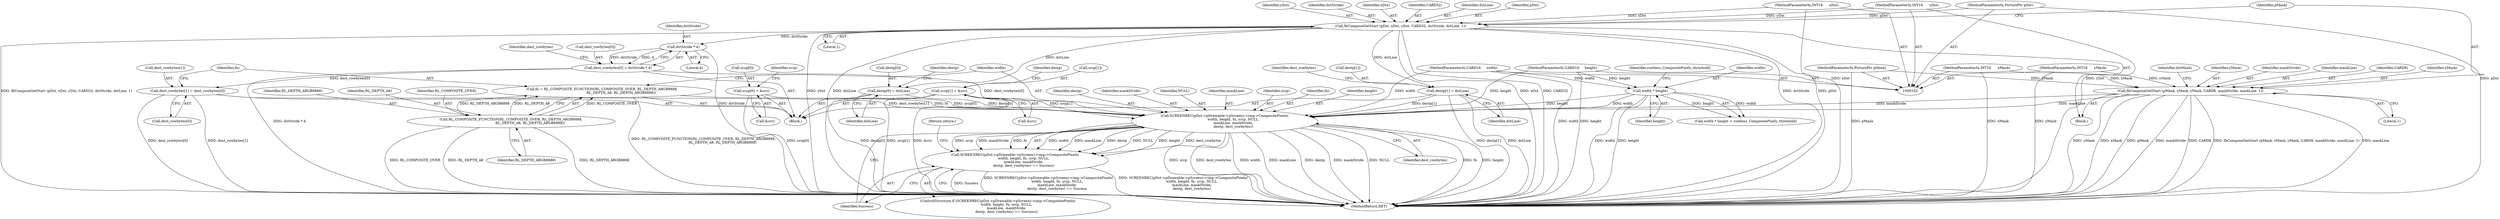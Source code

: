 digraph "0_xserver_d2f813f7db157fc83abc4b3726821c36ee7e40b1_2@pointer" {
"1000247" [label="(Call,SCREENREC(pDst->pDrawable->pScreen)->imp->CompositePixels(\n                width, height, fn, srcp, NULL,\n                maskLine, maskStride,\n                destp, dest_rowbytes))"];
"1000183" [label="(Call,width * height)"];
"1000113" [label="(MethodParameterIn,CARD16     width)"];
"1000114" [label="(MethodParameterIn,CARD16     height)"];
"1000238" [label="(Call,fn = RL_COMPOSITE_FUNCTION(RL_COMPOSITE_OVER, RL_DEPTH_ARGB8888,\n                                   RL_DEPTH_A8, RL_DEPTH_ARGB8888))"];
"1000240" [label="(Call,RL_COMPOSITE_FUNCTION(RL_COMPOSITE_OVER, RL_DEPTH_ARGB8888,\n                                   RL_DEPTH_A8, RL_DEPTH_ARGB8888))"];
"1000208" [label="(Call,srcp[1] = &src)"];
"1000202" [label="(Call,srcp[0] = &src)"];
"1000160" [label="(Call,fbComposeGetStart (pMask, xMask, yMask, CARD8, maskStride, maskLine, 1))"];
"1000105" [label="(MethodParameterIn,PicturePtr pMask)"];
"1000109" [label="(MethodParameterIn,INT16      xMask)"];
"1000110" [label="(MethodParameterIn,INT16      yMask)"];
"1000219" [label="(Call,destp[1] = dstLine)"];
"1000152" [label="(Call,fbComposeGetStart (pDst, xDst, yDst, CARD32, dstStride, dstLine, 1))"];
"1000106" [label="(MethodParameterIn,PicturePtr pDst)"];
"1000111" [label="(MethodParameterIn,INT16      xDst)"];
"1000112" [label="(MethodParameterIn,INT16      yDst)"];
"1000214" [label="(Call,destp[0] = dstLine)"];
"1000231" [label="(Call,dest_rowbytes[1] = dest_rowbytes[0])"];
"1000224" [label="(Call,dest_rowbytes[0] = dstStride * 4)"];
"1000228" [label="(Call,dstStride * 4)"];
"1000246" [label="(Call,SCREENREC(pDst->pDrawable->pScreen)->imp->CompositePixels(\n                width, height, fn, srcp, NULL,\n                maskLine, maskStride,\n                destp, dest_rowbytes) == Success)"];
"1000209" [label="(Call,srcp[1])"];
"1000224" [label="(Call,dest_rowbytes[0] = dstStride * 4)"];
"1000255" [label="(Identifier,destp)"];
"1000161" [label="(Identifier,pMask)"];
"1000241" [label="(Identifier,RL_COMPOSITE_OVER)"];
"1000226" [label="(Identifier,dest_rowbytes)"];
"1000254" [label="(Identifier,maskStride)"];
"1000114" [label="(MethodParameterIn,CARD16     height)"];
"1000239" [label="(Identifier,fn)"];
"1000156" [label="(Identifier,CARD32)"];
"1000220" [label="(Call,destp[1])"];
"1000218" [label="(Identifier,dstLine)"];
"1000186" [label="(Identifier,rootless_CompositePixels_threshold)"];
"1000252" [label="(Identifier,NULL)"];
"1000184" [label="(Identifier,width)"];
"1000210" [label="(Identifier,srcp)"];
"1000203" [label="(Call,srcp[0])"];
"1000152" [label="(Call,fbComposeGetStart (pDst, xDst, yDst, CARD32, dstStride, dstLine, 1))"];
"1000253" [label="(Identifier,maskLine)"];
"1000115" [label="(Block,)"];
"1000247" [label="(Call,SCREENREC(pDst->pDrawable->pScreen)->imp->CompositePixels(\n                width, height, fn, srcp, NULL,\n                maskLine, maskStride,\n                destp, dest_rowbytes))"];
"1000166" [label="(Identifier,maskLine)"];
"1000212" [label="(Call,&src)"];
"1000155" [label="(Identifier,yDst)"];
"1000182" [label="(Call,width * height > rootless_CompositePixels_threshold)"];
"1000164" [label="(Identifier,CARD8)"];
"1000257" [label="(Identifier,Success)"];
"1000159" [label="(Literal,1)"];
"1000230" [label="(Literal,4)"];
"1000251" [label="(Identifier,srcp)"];
"1000105" [label="(MethodParameterIn,PicturePtr pMask)"];
"1000256" [label="(Identifier,dest_rowbytes)"];
"1000219" [label="(Call,destp[1] = dstLine)"];
"1000250" [label="(Identifier,fn)"];
"1000240" [label="(Call,RL_COMPOSITE_FUNCTION(RL_COMPOSITE_OVER, RL_DEPTH_ARGB8888,\n                                   RL_DEPTH_A8, RL_DEPTH_ARGB8888))"];
"1000162" [label="(Identifier,xMask)"];
"1000171" [label="(Identifier,dstMask)"];
"1000214" [label="(Call,destp[0] = dstLine)"];
"1000110" [label="(MethodParameterIn,INT16      yMask)"];
"1000183" [label="(Call,width * height)"];
"1000197" [label="(Block,)"];
"1000157" [label="(Identifier,dstStride)"];
"1000229" [label="(Identifier,dstStride)"];
"1000248" [label="(Identifier,width)"];
"1000259" [label="(Return,return;)"];
"1000244" [label="(Identifier,RL_DEPTH_ARGB8888)"];
"1000249" [label="(Identifier,height)"];
"1000233" [label="(Identifier,dest_rowbytes)"];
"1000106" [label="(MethodParameterIn,PicturePtr pDst)"];
"1000112" [label="(MethodParameterIn,INT16      yDst)"];
"1000111" [label="(MethodParameterIn,INT16      xDst)"];
"1000235" [label="(Call,dest_rowbytes[0])"];
"1000231" [label="(Call,dest_rowbytes[1] = dest_rowbytes[0])"];
"1000260" [label="(MethodReturn,RET)"];
"1000221" [label="(Identifier,destp)"];
"1000242" [label="(Identifier,RL_DEPTH_ARGB8888)"];
"1000215" [label="(Call,destp[0])"];
"1000245" [label="(ControlStructure,if (SCREENREC(pDst->pDrawable->pScreen)->imp->CompositePixels(\n                width, height, fn, srcp, NULL,\n                maskLine, maskStride,\n                destp, dest_rowbytes) == Success))"];
"1000206" [label="(Call,&src)"];
"1000158" [label="(Identifier,dstLine)"];
"1000228" [label="(Call,dstStride * 4)"];
"1000113" [label="(MethodParameterIn,CARD16     width)"];
"1000238" [label="(Call,fn = RL_COMPOSITE_FUNCTION(RL_COMPOSITE_OVER, RL_DEPTH_ARGB8888,\n                                   RL_DEPTH_A8, RL_DEPTH_ARGB8888))"];
"1000163" [label="(Identifier,yMask)"];
"1000109" [label="(MethodParameterIn,INT16      xMask)"];
"1000243" [label="(Identifier,RL_DEPTH_A8)"];
"1000223" [label="(Identifier,dstLine)"];
"1000153" [label="(Identifier,pDst)"];
"1000154" [label="(Identifier,xDst)"];
"1000232" [label="(Call,dest_rowbytes[1])"];
"1000225" [label="(Call,dest_rowbytes[0])"];
"1000208" [label="(Call,srcp[1] = &src)"];
"1000216" [label="(Identifier,destp)"];
"1000246" [label="(Call,SCREENREC(pDst->pDrawable->pScreen)->imp->CompositePixels(\n                width, height, fn, srcp, NULL,\n                maskLine, maskStride,\n                destp, dest_rowbytes) == Success)"];
"1000160" [label="(Call,fbComposeGetStart (pMask, xMask, yMask, CARD8, maskStride, maskLine, 1))"];
"1000202" [label="(Call,srcp[0] = &src)"];
"1000167" [label="(Literal,1)"];
"1000185" [label="(Identifier,height)"];
"1000165" [label="(Identifier,maskStride)"];
"1000247" -> "1000246"  [label="AST: "];
"1000247" -> "1000256"  [label="CFG: "];
"1000248" -> "1000247"  [label="AST: "];
"1000249" -> "1000247"  [label="AST: "];
"1000250" -> "1000247"  [label="AST: "];
"1000251" -> "1000247"  [label="AST: "];
"1000252" -> "1000247"  [label="AST: "];
"1000253" -> "1000247"  [label="AST: "];
"1000254" -> "1000247"  [label="AST: "];
"1000255" -> "1000247"  [label="AST: "];
"1000256" -> "1000247"  [label="AST: "];
"1000257" -> "1000247"  [label="CFG: "];
"1000247" -> "1000260"  [label="DDG: srcp"];
"1000247" -> "1000260"  [label="DDG: dest_rowbytes"];
"1000247" -> "1000260"  [label="DDG: width"];
"1000247" -> "1000260"  [label="DDG: maskLine"];
"1000247" -> "1000260"  [label="DDG: destp"];
"1000247" -> "1000260"  [label="DDG: maskStride"];
"1000247" -> "1000260"  [label="DDG: NULL"];
"1000247" -> "1000260"  [label="DDG: fn"];
"1000247" -> "1000260"  [label="DDG: height"];
"1000247" -> "1000246"  [label="DDG: width"];
"1000247" -> "1000246"  [label="DDG: maskLine"];
"1000247" -> "1000246"  [label="DDG: destp"];
"1000247" -> "1000246"  [label="DDG: NULL"];
"1000247" -> "1000246"  [label="DDG: height"];
"1000247" -> "1000246"  [label="DDG: dest_rowbytes"];
"1000247" -> "1000246"  [label="DDG: srcp"];
"1000247" -> "1000246"  [label="DDG: maskStride"];
"1000247" -> "1000246"  [label="DDG: fn"];
"1000183" -> "1000247"  [label="DDG: width"];
"1000183" -> "1000247"  [label="DDG: height"];
"1000113" -> "1000247"  [label="DDG: width"];
"1000114" -> "1000247"  [label="DDG: height"];
"1000238" -> "1000247"  [label="DDG: fn"];
"1000208" -> "1000247"  [label="DDG: srcp[1]"];
"1000202" -> "1000247"  [label="DDG: srcp[0]"];
"1000160" -> "1000247"  [label="DDG: maskLine"];
"1000160" -> "1000247"  [label="DDG: maskStride"];
"1000219" -> "1000247"  [label="DDG: destp[1]"];
"1000214" -> "1000247"  [label="DDG: destp[0]"];
"1000231" -> "1000247"  [label="DDG: dest_rowbytes[1]"];
"1000224" -> "1000247"  [label="DDG: dest_rowbytes[0]"];
"1000183" -> "1000182"  [label="AST: "];
"1000183" -> "1000185"  [label="CFG: "];
"1000184" -> "1000183"  [label="AST: "];
"1000185" -> "1000183"  [label="AST: "];
"1000186" -> "1000183"  [label="CFG: "];
"1000183" -> "1000260"  [label="DDG: height"];
"1000183" -> "1000260"  [label="DDG: width"];
"1000183" -> "1000182"  [label="DDG: width"];
"1000183" -> "1000182"  [label="DDG: height"];
"1000113" -> "1000183"  [label="DDG: width"];
"1000114" -> "1000183"  [label="DDG: height"];
"1000113" -> "1000102"  [label="AST: "];
"1000113" -> "1000260"  [label="DDG: width"];
"1000114" -> "1000102"  [label="AST: "];
"1000114" -> "1000260"  [label="DDG: height"];
"1000238" -> "1000197"  [label="AST: "];
"1000238" -> "1000240"  [label="CFG: "];
"1000239" -> "1000238"  [label="AST: "];
"1000240" -> "1000238"  [label="AST: "];
"1000248" -> "1000238"  [label="CFG: "];
"1000238" -> "1000260"  [label="DDG: RL_COMPOSITE_FUNCTION(RL_COMPOSITE_OVER, RL_DEPTH_ARGB8888,\n                                   RL_DEPTH_A8, RL_DEPTH_ARGB8888)"];
"1000240" -> "1000238"  [label="DDG: RL_COMPOSITE_OVER"];
"1000240" -> "1000238"  [label="DDG: RL_DEPTH_ARGB8888"];
"1000240" -> "1000238"  [label="DDG: RL_DEPTH_A8"];
"1000240" -> "1000244"  [label="CFG: "];
"1000241" -> "1000240"  [label="AST: "];
"1000242" -> "1000240"  [label="AST: "];
"1000243" -> "1000240"  [label="AST: "];
"1000244" -> "1000240"  [label="AST: "];
"1000240" -> "1000260"  [label="DDG: RL_DEPTH_ARGB8888"];
"1000240" -> "1000260"  [label="DDG: RL_COMPOSITE_OVER"];
"1000240" -> "1000260"  [label="DDG: RL_DEPTH_A8"];
"1000208" -> "1000197"  [label="AST: "];
"1000208" -> "1000212"  [label="CFG: "];
"1000209" -> "1000208"  [label="AST: "];
"1000212" -> "1000208"  [label="AST: "];
"1000216" -> "1000208"  [label="CFG: "];
"1000208" -> "1000260"  [label="DDG: srcp[1]"];
"1000208" -> "1000260"  [label="DDG: &src"];
"1000202" -> "1000197"  [label="AST: "];
"1000202" -> "1000206"  [label="CFG: "];
"1000203" -> "1000202"  [label="AST: "];
"1000206" -> "1000202"  [label="AST: "];
"1000210" -> "1000202"  [label="CFG: "];
"1000202" -> "1000260"  [label="DDG: srcp[0]"];
"1000160" -> "1000115"  [label="AST: "];
"1000160" -> "1000167"  [label="CFG: "];
"1000161" -> "1000160"  [label="AST: "];
"1000162" -> "1000160"  [label="AST: "];
"1000163" -> "1000160"  [label="AST: "];
"1000164" -> "1000160"  [label="AST: "];
"1000165" -> "1000160"  [label="AST: "];
"1000166" -> "1000160"  [label="AST: "];
"1000167" -> "1000160"  [label="AST: "];
"1000171" -> "1000160"  [label="CFG: "];
"1000160" -> "1000260"  [label="DDG: CARD8"];
"1000160" -> "1000260"  [label="DDG: fbComposeGetStart (pMask, xMask, yMask, CARD8, maskStride, maskLine, 1)"];
"1000160" -> "1000260"  [label="DDG: maskLine"];
"1000160" -> "1000260"  [label="DDG: yMask"];
"1000160" -> "1000260"  [label="DDG: xMask"];
"1000160" -> "1000260"  [label="DDG: pMask"];
"1000160" -> "1000260"  [label="DDG: maskStride"];
"1000105" -> "1000160"  [label="DDG: pMask"];
"1000109" -> "1000160"  [label="DDG: xMask"];
"1000110" -> "1000160"  [label="DDG: yMask"];
"1000105" -> "1000102"  [label="AST: "];
"1000105" -> "1000260"  [label="DDG: pMask"];
"1000109" -> "1000102"  [label="AST: "];
"1000109" -> "1000260"  [label="DDG: xMask"];
"1000110" -> "1000102"  [label="AST: "];
"1000110" -> "1000260"  [label="DDG: yMask"];
"1000219" -> "1000197"  [label="AST: "];
"1000219" -> "1000223"  [label="CFG: "];
"1000220" -> "1000219"  [label="AST: "];
"1000223" -> "1000219"  [label="AST: "];
"1000226" -> "1000219"  [label="CFG: "];
"1000219" -> "1000260"  [label="DDG: dstLine"];
"1000219" -> "1000260"  [label="DDG: destp[1]"];
"1000152" -> "1000219"  [label="DDG: dstLine"];
"1000152" -> "1000115"  [label="AST: "];
"1000152" -> "1000159"  [label="CFG: "];
"1000153" -> "1000152"  [label="AST: "];
"1000154" -> "1000152"  [label="AST: "];
"1000155" -> "1000152"  [label="AST: "];
"1000156" -> "1000152"  [label="AST: "];
"1000157" -> "1000152"  [label="AST: "];
"1000158" -> "1000152"  [label="AST: "];
"1000159" -> "1000152"  [label="AST: "];
"1000161" -> "1000152"  [label="CFG: "];
"1000152" -> "1000260"  [label="DDG: dstStride"];
"1000152" -> "1000260"  [label="DDG: pDst"];
"1000152" -> "1000260"  [label="DDG: fbComposeGetStart (pDst, xDst, yDst, CARD32, dstStride, dstLine, 1)"];
"1000152" -> "1000260"  [label="DDG: yDst"];
"1000152" -> "1000260"  [label="DDG: dstLine"];
"1000152" -> "1000260"  [label="DDG: xDst"];
"1000152" -> "1000260"  [label="DDG: CARD32"];
"1000106" -> "1000152"  [label="DDG: pDst"];
"1000111" -> "1000152"  [label="DDG: xDst"];
"1000112" -> "1000152"  [label="DDG: yDst"];
"1000152" -> "1000214"  [label="DDG: dstLine"];
"1000152" -> "1000228"  [label="DDG: dstStride"];
"1000106" -> "1000102"  [label="AST: "];
"1000106" -> "1000260"  [label="DDG: pDst"];
"1000111" -> "1000102"  [label="AST: "];
"1000111" -> "1000260"  [label="DDG: xDst"];
"1000112" -> "1000102"  [label="AST: "];
"1000112" -> "1000260"  [label="DDG: yDst"];
"1000214" -> "1000197"  [label="AST: "];
"1000214" -> "1000218"  [label="CFG: "];
"1000215" -> "1000214"  [label="AST: "];
"1000218" -> "1000214"  [label="AST: "];
"1000221" -> "1000214"  [label="CFG: "];
"1000214" -> "1000260"  [label="DDG: destp[0]"];
"1000231" -> "1000197"  [label="AST: "];
"1000231" -> "1000235"  [label="CFG: "];
"1000232" -> "1000231"  [label="AST: "];
"1000235" -> "1000231"  [label="AST: "];
"1000239" -> "1000231"  [label="CFG: "];
"1000231" -> "1000260"  [label="DDG: dest_rowbytes[1]"];
"1000231" -> "1000260"  [label="DDG: dest_rowbytes[0]"];
"1000224" -> "1000231"  [label="DDG: dest_rowbytes[0]"];
"1000224" -> "1000197"  [label="AST: "];
"1000224" -> "1000228"  [label="CFG: "];
"1000225" -> "1000224"  [label="AST: "];
"1000228" -> "1000224"  [label="AST: "];
"1000233" -> "1000224"  [label="CFG: "];
"1000224" -> "1000260"  [label="DDG: dstStride * 4"];
"1000228" -> "1000224"  [label="DDG: dstStride"];
"1000228" -> "1000224"  [label="DDG: 4"];
"1000228" -> "1000230"  [label="CFG: "];
"1000229" -> "1000228"  [label="AST: "];
"1000230" -> "1000228"  [label="AST: "];
"1000228" -> "1000260"  [label="DDG: dstStride"];
"1000246" -> "1000245"  [label="AST: "];
"1000246" -> "1000257"  [label="CFG: "];
"1000257" -> "1000246"  [label="AST: "];
"1000259" -> "1000246"  [label="CFG: "];
"1000260" -> "1000246"  [label="CFG: "];
"1000246" -> "1000260"  [label="DDG: Success"];
"1000246" -> "1000260"  [label="DDG: SCREENREC(pDst->pDrawable->pScreen)->imp->CompositePixels(\n                width, height, fn, srcp, NULL,\n                maskLine, maskStride,\n                destp, dest_rowbytes) == Success"];
"1000246" -> "1000260"  [label="DDG: SCREENREC(pDst->pDrawable->pScreen)->imp->CompositePixels(\n                width, height, fn, srcp, NULL,\n                maskLine, maskStride,\n                destp, dest_rowbytes)"];
}
